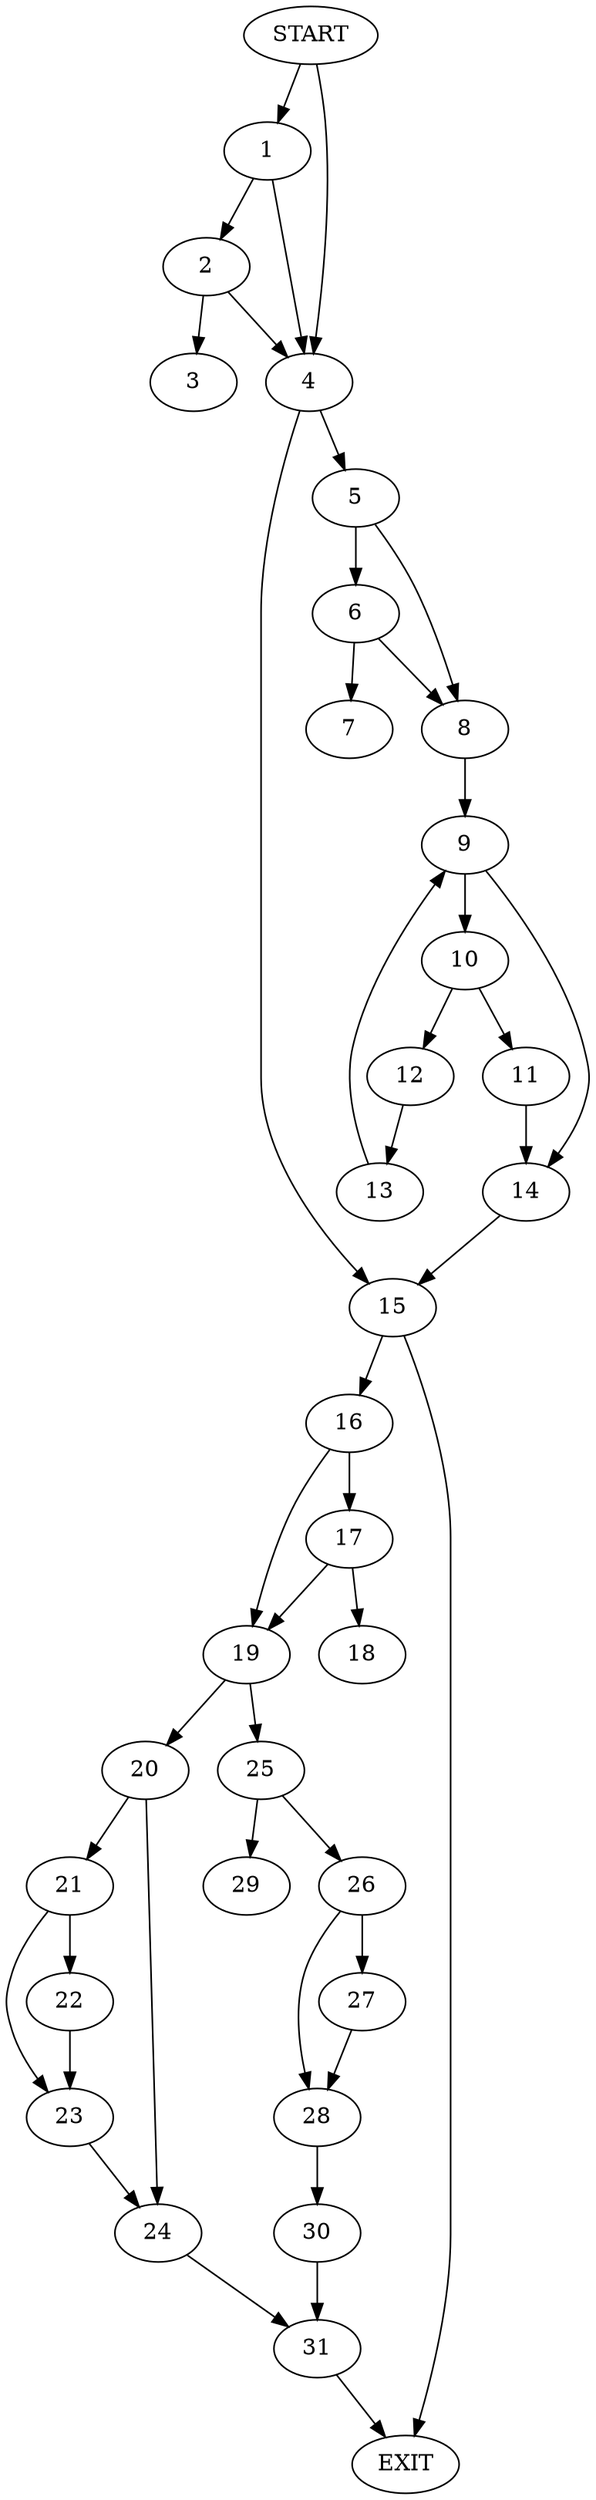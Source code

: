 digraph { 
0 [label="START"];
1;
2;
3;
4;
5;
6;
7;
8;
9;
10;
11;
12;
13;
14;
15;
16;
17;
18;
19;
20;
21;
22;
23;
24;
25;
26;
27;
28;
29;
30;
31;
32[label="EXIT"];
0 -> 1;
0 -> 4;
1 -> 2;
1 -> 4;
2 -> 4;
2 -> 3;
4 -> 5;
4 -> 15;
5 -> 6;
5 -> 8;
6 -> 7;
6 -> 8;
8 -> 9;
9 -> 10;
9 -> 14;
10 -> 11;
10 -> 12;
11 -> 14;
12 -> 13;
13 -> 9;
14 -> 15;
15 -> 16;
15 -> 32;
16 -> 17;
16 -> 19;
17 -> 18;
17 -> 19;
19 -> 20;
19 -> 25;
20 -> 21;
20 -> 24;
21 -> 22;
21 -> 23;
22 -> 23;
23 -> 24;
24 -> 31;
25 -> 26;
25 -> 29;
26 -> 27;
26 -> 28;
27 -> 28;
28 -> 30;
30 -> 31;
31 -> 32;
}